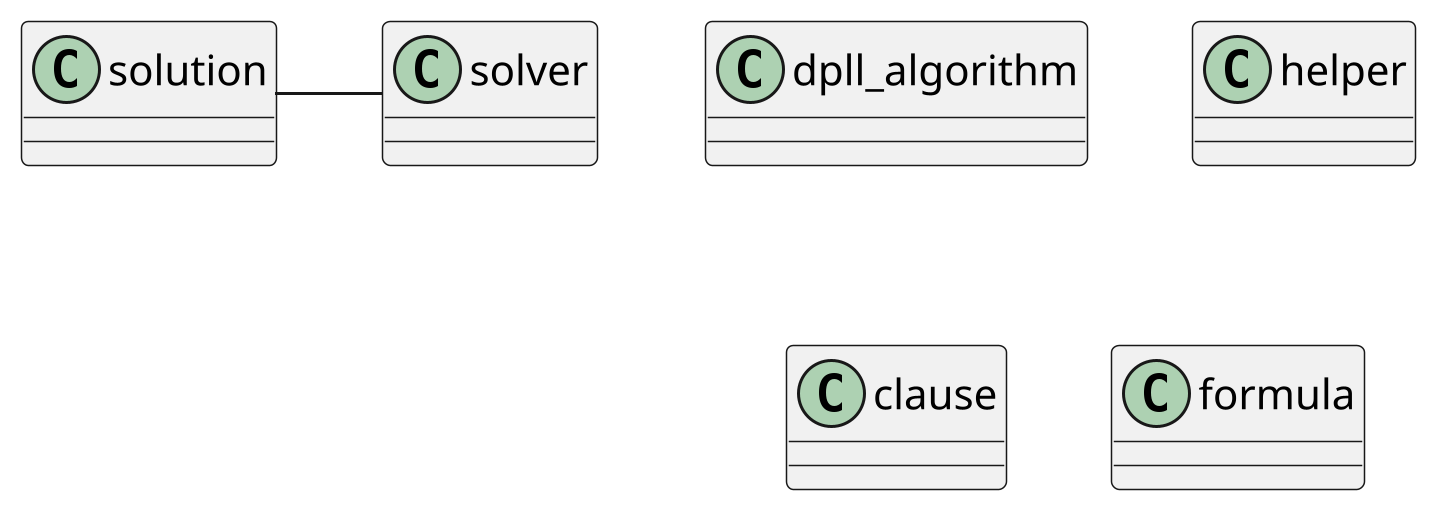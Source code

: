 @startuml
scale 3
class dpll_algorithm
class solution
class solver
class helper
class clause
class formula
solution - solver
@enduml